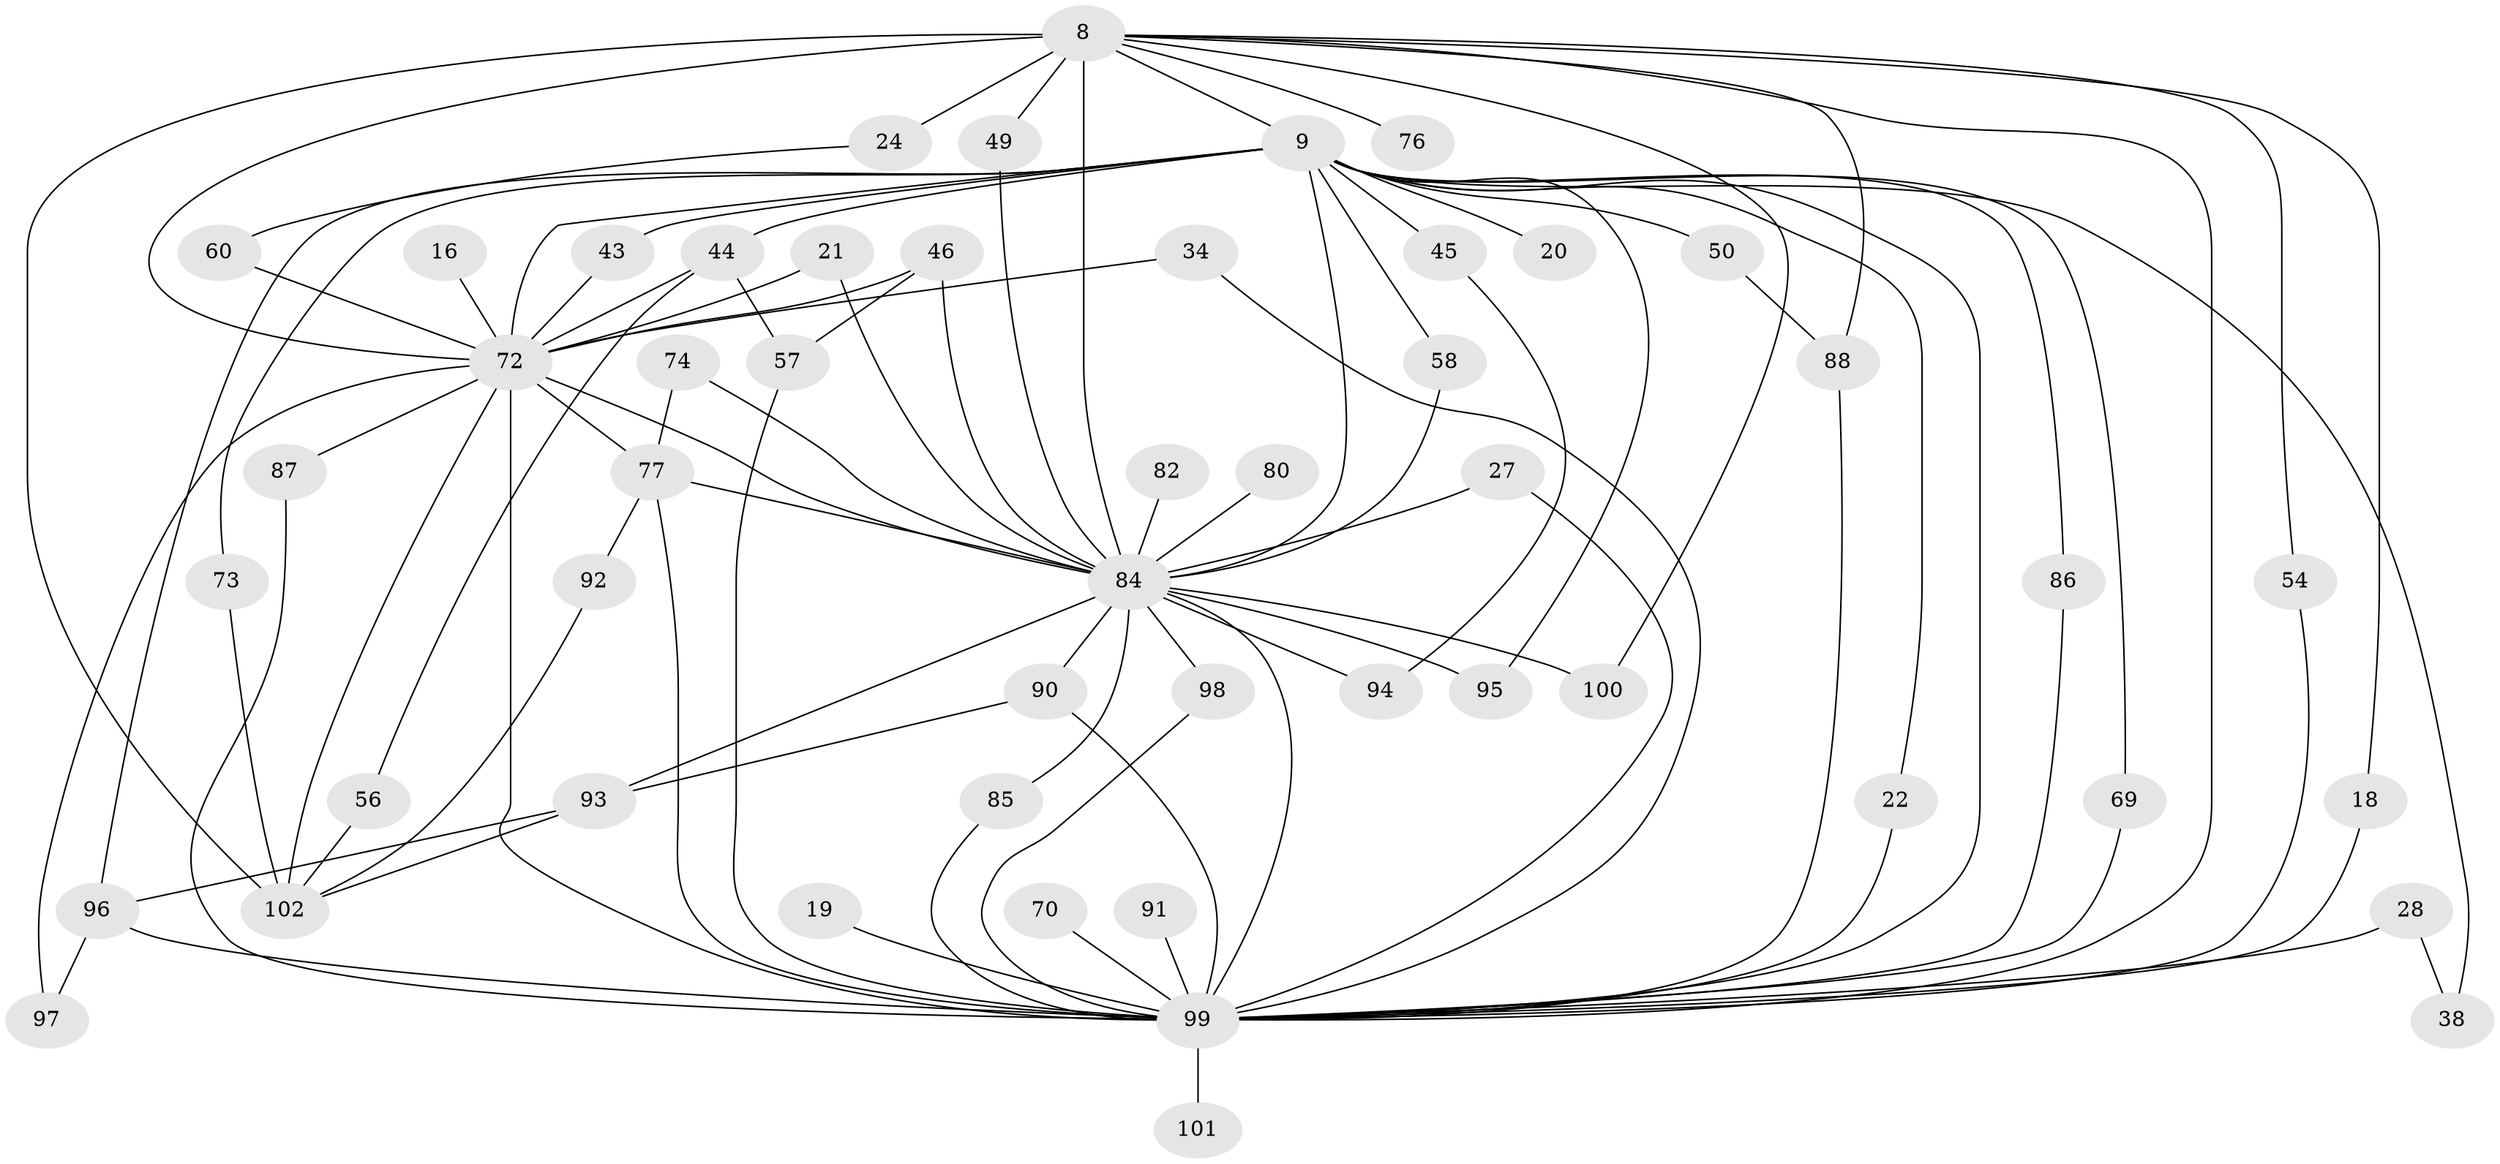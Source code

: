 // original degree distribution, {28: 0.00980392156862745, 15: 0.00980392156862745, 22: 0.00980392156862745, 24: 0.00980392156862745, 17: 0.0196078431372549, 18: 0.00980392156862745, 29: 0.00980392156862745, 23: 0.00980392156862745, 19: 0.00980392156862745, 3: 0.24509803921568626, 7: 0.00980392156862745, 4: 0.058823529411764705, 5: 0.0392156862745098, 2: 0.5294117647058824, 6: 0.0196078431372549}
// Generated by graph-tools (version 1.1) at 2025/43/03/09/25 04:43:55]
// undirected, 51 vertices, 94 edges
graph export_dot {
graph [start="1"]
  node [color=gray90,style=filled];
  8 [super="+5"];
  9 [super="+3"];
  16;
  18;
  19;
  20 [super="+13"];
  21;
  22;
  24 [super="+14"];
  27;
  28;
  34;
  38;
  43 [super="+17"];
  44 [super="+29+30"];
  45;
  46 [super="+42"];
  49;
  50;
  54;
  56;
  57 [super="+48"];
  58;
  60;
  69;
  70;
  72 [super="+23+6+61"];
  73;
  74;
  76;
  77 [super="+40+15"];
  80;
  82;
  84 [super="+67+79+32"];
  85;
  86;
  87 [super="+66"];
  88 [super="+33"];
  90 [super="+62+83"];
  91;
  92;
  93 [super="+12"];
  94;
  95;
  96 [super="+71+89"];
  97;
  98 [super="+75"];
  99 [super="+78+7"];
  100;
  101;
  102 [super="+35+81+64"];
  8 -- 9 [weight=4];
  8 -- 24 [weight=3];
  8 -- 54;
  8 -- 76 [weight=2];
  8 -- 18;
  8 -- 100;
  8 -- 49;
  8 -- 72 [weight=6];
  8 -- 88;
  8 -- 102 [weight=2];
  8 -- 99 [weight=5];
  8 -- 84 [weight=5];
  9 -- 20 [weight=3];
  9 -- 22;
  9 -- 38;
  9 -- 45 [weight=2];
  9 -- 50 [weight=2];
  9 -- 69;
  9 -- 95;
  9 -- 73;
  9 -- 84 [weight=7];
  9 -- 86;
  9 -- 44 [weight=3];
  9 -- 58;
  9 -- 72 [weight=6];
  9 -- 99 [weight=4];
  9 -- 43;
  9 -- 96 [weight=2];
  16 -- 72 [weight=2];
  18 -- 99;
  19 -- 99 [weight=2];
  21 -- 72;
  21 -- 84;
  22 -- 99;
  24 -- 60;
  27 -- 99;
  27 -- 84;
  28 -- 38;
  28 -- 99 [weight=2];
  34 -- 72;
  34 -- 99;
  43 -- 72;
  44 -- 57;
  44 -- 56;
  44 -- 72;
  45 -- 94;
  46 -- 57;
  46 -- 72;
  46 -- 84 [weight=2];
  49 -- 84;
  50 -- 88;
  54 -- 99;
  56 -- 102;
  57 -- 99;
  58 -- 84;
  60 -- 72;
  69 -- 99;
  70 -- 99;
  72 -- 97;
  72 -- 99 [weight=9];
  72 -- 102 [weight=3];
  72 -- 87 [weight=2];
  72 -- 84 [weight=5];
  72 -- 77;
  73 -- 102;
  74 -- 84;
  74 -- 77;
  77 -- 99 [weight=3];
  77 -- 84;
  77 -- 92;
  80 -- 84;
  82 -- 84;
  84 -- 99 [weight=5];
  84 -- 85;
  84 -- 90;
  84 -- 93 [weight=3];
  84 -- 94;
  84 -- 95;
  84 -- 98;
  84 -- 100;
  85 -- 99;
  86 -- 99;
  87 -- 99;
  88 -- 99;
  90 -- 93;
  90 -- 99 [weight=2];
  91 -- 99 [weight=2];
  92 -- 102;
  93 -- 102;
  93 -- 96;
  96 -- 99 [weight=5];
  96 -- 97;
  98 -- 99;
  99 -- 101 [weight=2];
}
